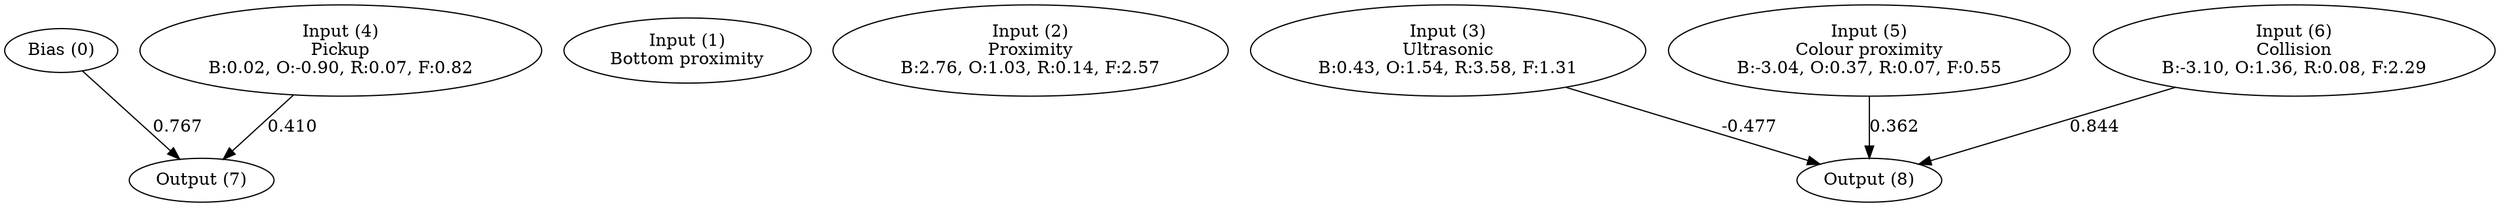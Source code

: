 digraph G {
  0 [ label="Bias (0)" ];
  1 [ label="Input (1)\nBottom proximity" ];
  2 [ label="Input (2)\nProximity\nB:2.76, O:1.03, R:0.14, F:2.57" ];
  3 [ label="Input (3)\nUltrasonic\nB:0.43, O:1.54, R:3.58, F:1.31" ];
  4 [ label="Input (4)\nPickup\nB:0.02, O:-0.90, R:0.07, F:0.82" ];
  5 [ label="Input (5)\nColour proximity\nB:-3.04, O:0.37, R:0.07, F:0.55" ];
  6 [ label="Input (6)\nCollision\nB:-3.10, O:1.36, R:0.08, F:2.29" ];
  7 [ label="Output (7)" ];
  8 [ label="Output (8)" ];
  { rank=same 0 1 2 3 4 5 6 }
  { rank=same 7 8 }
  0 -> 7 [ label="0.767" ];
  3 -> 8 [ label="-0.477" ];
  4 -> 7 [ label="0.410" ];
  5 -> 8 [ label="0.362" ];
  6 -> 8 [ label="0.844" ];
}

